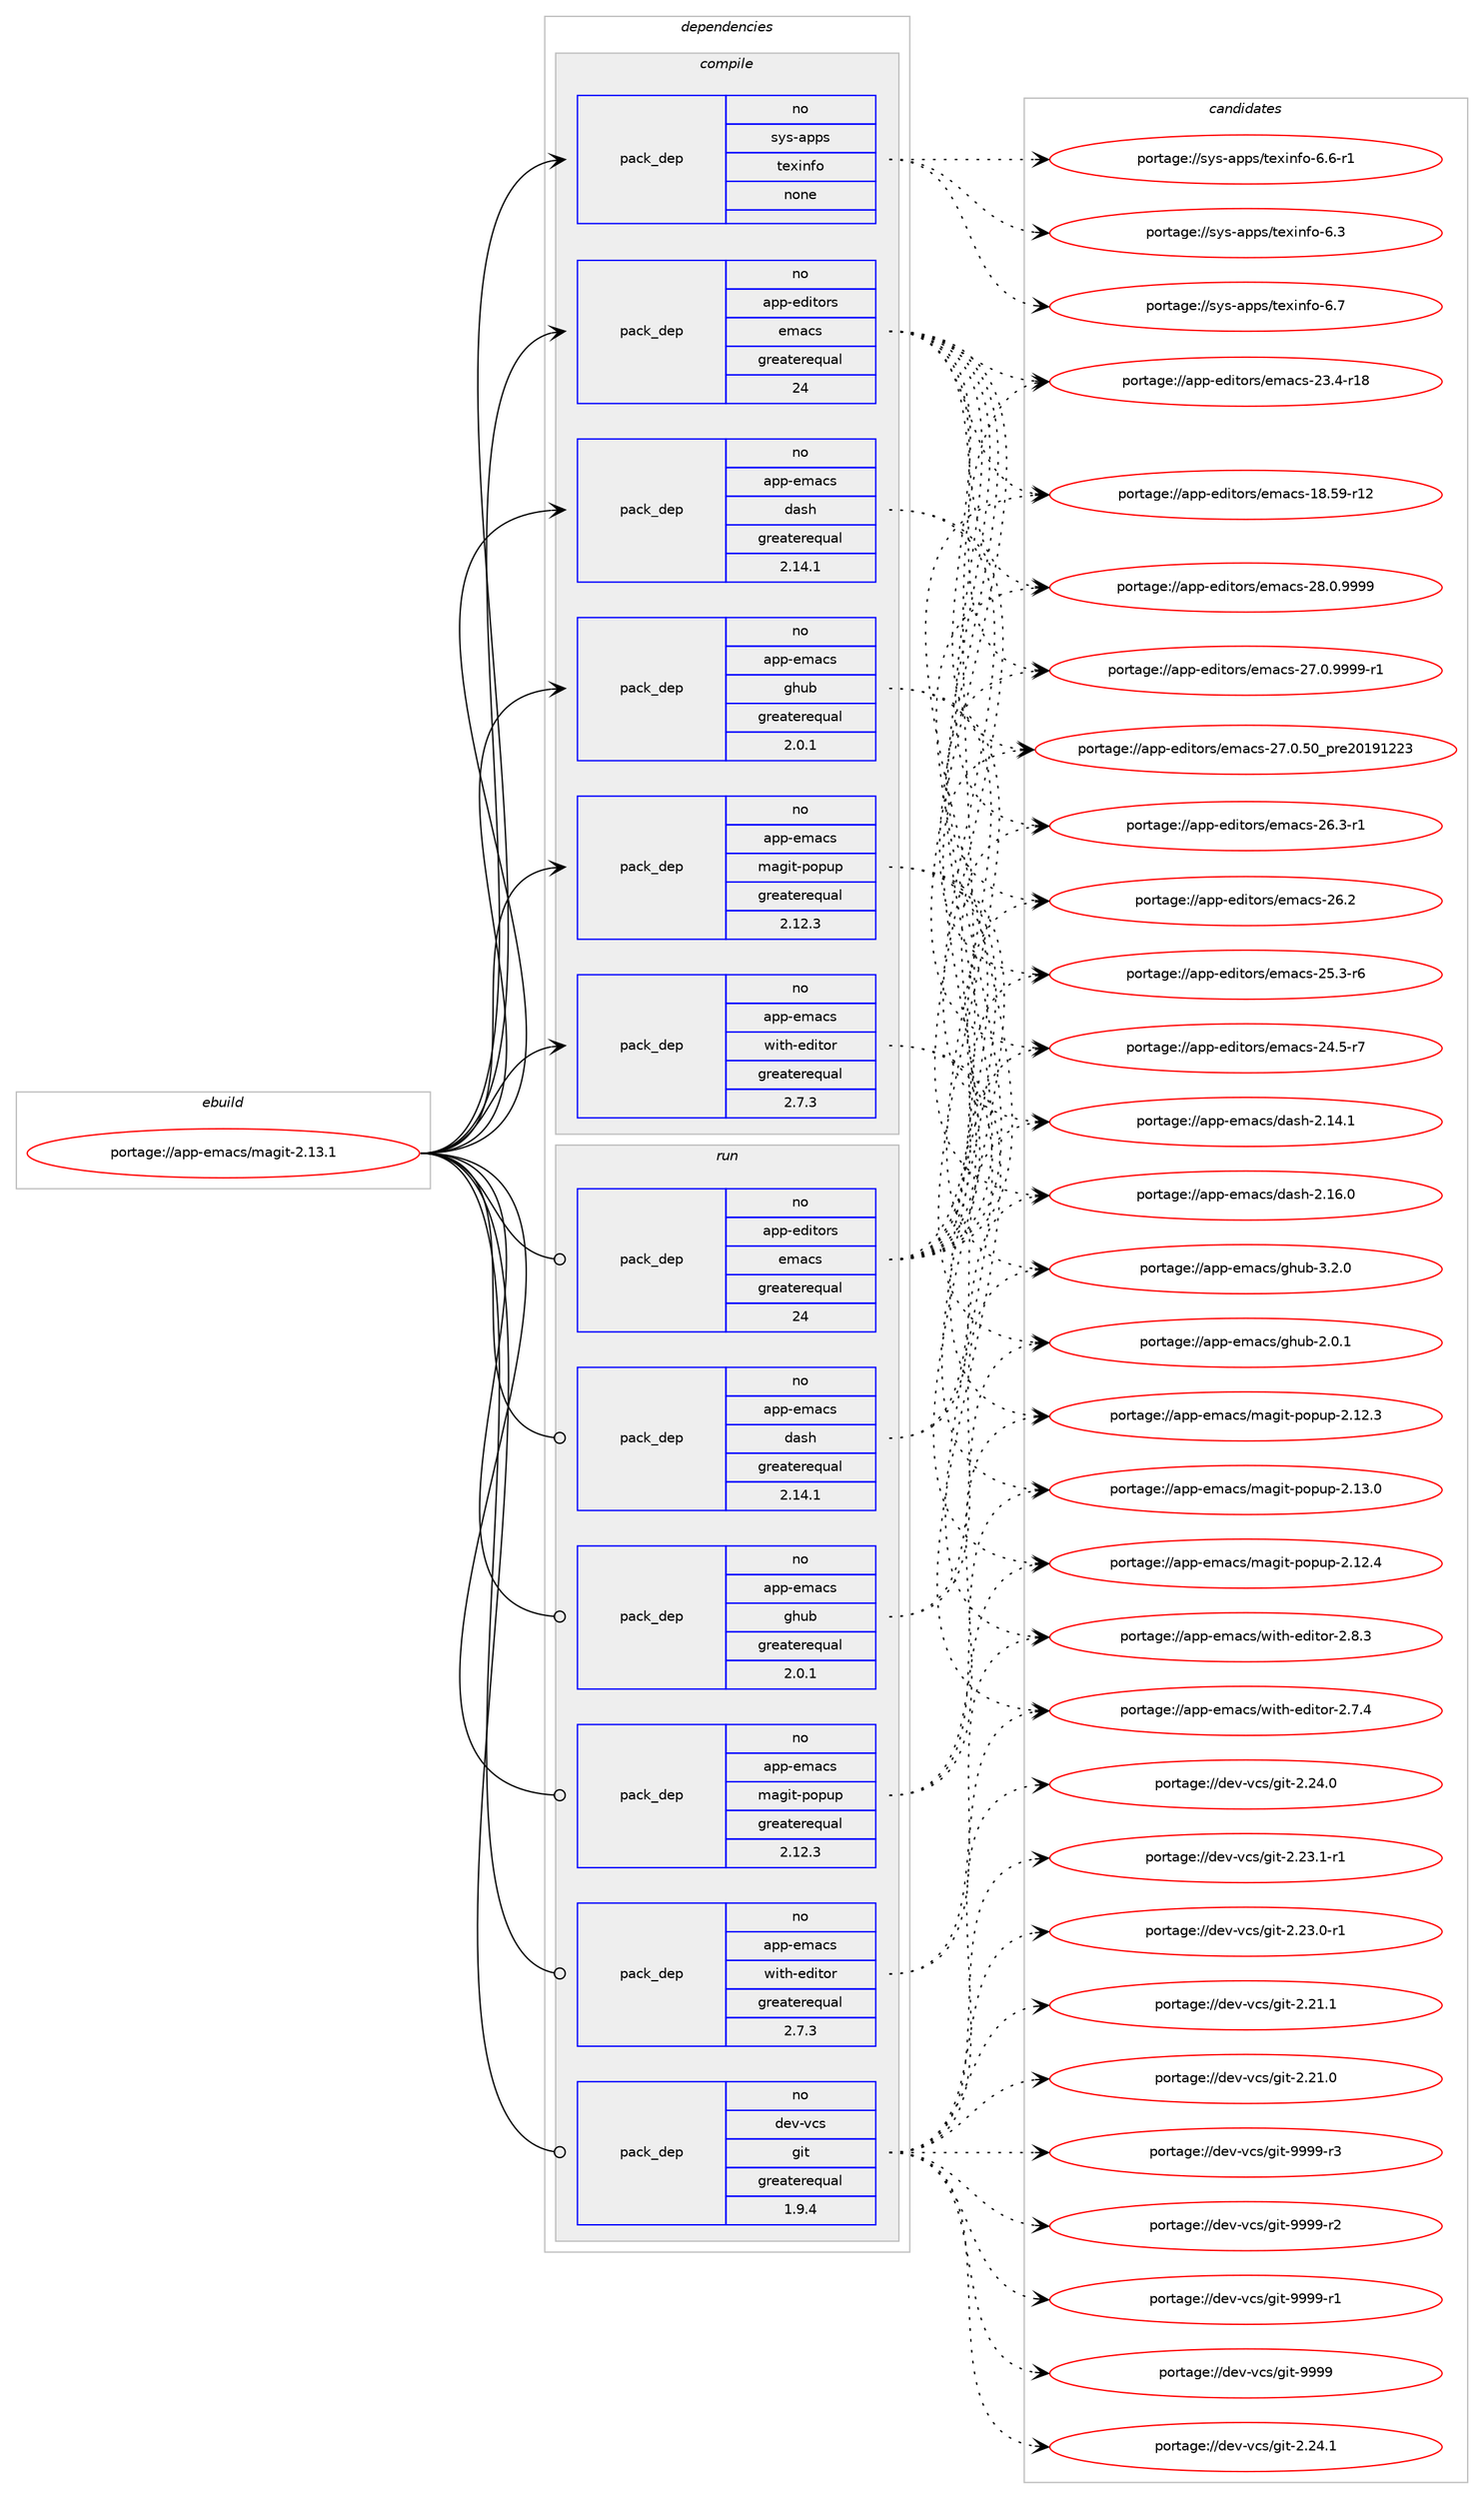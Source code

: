 digraph prolog {

# *************
# Graph options
# *************

newrank=true;
concentrate=true;
compound=true;
graph [rankdir=LR,fontname=Helvetica,fontsize=10,ranksep=1.5];#, ranksep=2.5, nodesep=0.2];
edge  [arrowhead=vee];
node  [fontname=Helvetica,fontsize=10];

# **********
# The ebuild
# **********

subgraph cluster_leftcol {
color=gray;
label=<<i>ebuild</i>>;
id [label="portage://app-emacs/magit-2.13.1", color=red, width=4, href="../app-emacs/magit-2.13.1.svg"];
}

# ****************
# The dependencies
# ****************

subgraph cluster_midcol {
color=gray;
label=<<i>dependencies</i>>;
subgraph cluster_compile {
fillcolor="#eeeeee";
style=filled;
label=<<i>compile</i>>;
subgraph pack476060 {
dependency633706 [label=<<TABLE BORDER="0" CELLBORDER="1" CELLSPACING="0" CELLPADDING="4" WIDTH="220"><TR><TD ROWSPAN="6" CELLPADDING="30">pack_dep</TD></TR><TR><TD WIDTH="110">no</TD></TR><TR><TD>app-editors</TD></TR><TR><TD>emacs</TD></TR><TR><TD>greaterequal</TD></TR><TR><TD>24</TD></TR></TABLE>>, shape=none, color=blue];
}
id:e -> dependency633706:w [weight=20,style="solid",arrowhead="vee"];
subgraph pack476061 {
dependency633707 [label=<<TABLE BORDER="0" CELLBORDER="1" CELLSPACING="0" CELLPADDING="4" WIDTH="220"><TR><TD ROWSPAN="6" CELLPADDING="30">pack_dep</TD></TR><TR><TD WIDTH="110">no</TD></TR><TR><TD>app-emacs</TD></TR><TR><TD>dash</TD></TR><TR><TD>greaterequal</TD></TR><TR><TD>2.14.1</TD></TR></TABLE>>, shape=none, color=blue];
}
id:e -> dependency633707:w [weight=20,style="solid",arrowhead="vee"];
subgraph pack476062 {
dependency633708 [label=<<TABLE BORDER="0" CELLBORDER="1" CELLSPACING="0" CELLPADDING="4" WIDTH="220"><TR><TD ROWSPAN="6" CELLPADDING="30">pack_dep</TD></TR><TR><TD WIDTH="110">no</TD></TR><TR><TD>app-emacs</TD></TR><TR><TD>ghub</TD></TR><TR><TD>greaterequal</TD></TR><TR><TD>2.0.1</TD></TR></TABLE>>, shape=none, color=blue];
}
id:e -> dependency633708:w [weight=20,style="solid",arrowhead="vee"];
subgraph pack476063 {
dependency633709 [label=<<TABLE BORDER="0" CELLBORDER="1" CELLSPACING="0" CELLPADDING="4" WIDTH="220"><TR><TD ROWSPAN="6" CELLPADDING="30">pack_dep</TD></TR><TR><TD WIDTH="110">no</TD></TR><TR><TD>app-emacs</TD></TR><TR><TD>magit-popup</TD></TR><TR><TD>greaterequal</TD></TR><TR><TD>2.12.3</TD></TR></TABLE>>, shape=none, color=blue];
}
id:e -> dependency633709:w [weight=20,style="solid",arrowhead="vee"];
subgraph pack476064 {
dependency633710 [label=<<TABLE BORDER="0" CELLBORDER="1" CELLSPACING="0" CELLPADDING="4" WIDTH="220"><TR><TD ROWSPAN="6" CELLPADDING="30">pack_dep</TD></TR><TR><TD WIDTH="110">no</TD></TR><TR><TD>app-emacs</TD></TR><TR><TD>with-editor</TD></TR><TR><TD>greaterequal</TD></TR><TR><TD>2.7.3</TD></TR></TABLE>>, shape=none, color=blue];
}
id:e -> dependency633710:w [weight=20,style="solid",arrowhead="vee"];
subgraph pack476065 {
dependency633711 [label=<<TABLE BORDER="0" CELLBORDER="1" CELLSPACING="0" CELLPADDING="4" WIDTH="220"><TR><TD ROWSPAN="6" CELLPADDING="30">pack_dep</TD></TR><TR><TD WIDTH="110">no</TD></TR><TR><TD>sys-apps</TD></TR><TR><TD>texinfo</TD></TR><TR><TD>none</TD></TR><TR><TD></TD></TR></TABLE>>, shape=none, color=blue];
}
id:e -> dependency633711:w [weight=20,style="solid",arrowhead="vee"];
}
subgraph cluster_compileandrun {
fillcolor="#eeeeee";
style=filled;
label=<<i>compile and run</i>>;
}
subgraph cluster_run {
fillcolor="#eeeeee";
style=filled;
label=<<i>run</i>>;
subgraph pack476066 {
dependency633712 [label=<<TABLE BORDER="0" CELLBORDER="1" CELLSPACING="0" CELLPADDING="4" WIDTH="220"><TR><TD ROWSPAN="6" CELLPADDING="30">pack_dep</TD></TR><TR><TD WIDTH="110">no</TD></TR><TR><TD>app-editors</TD></TR><TR><TD>emacs</TD></TR><TR><TD>greaterequal</TD></TR><TR><TD>24</TD></TR></TABLE>>, shape=none, color=blue];
}
id:e -> dependency633712:w [weight=20,style="solid",arrowhead="odot"];
subgraph pack476067 {
dependency633713 [label=<<TABLE BORDER="0" CELLBORDER="1" CELLSPACING="0" CELLPADDING="4" WIDTH="220"><TR><TD ROWSPAN="6" CELLPADDING="30">pack_dep</TD></TR><TR><TD WIDTH="110">no</TD></TR><TR><TD>app-emacs</TD></TR><TR><TD>dash</TD></TR><TR><TD>greaterequal</TD></TR><TR><TD>2.14.1</TD></TR></TABLE>>, shape=none, color=blue];
}
id:e -> dependency633713:w [weight=20,style="solid",arrowhead="odot"];
subgraph pack476068 {
dependency633714 [label=<<TABLE BORDER="0" CELLBORDER="1" CELLSPACING="0" CELLPADDING="4" WIDTH="220"><TR><TD ROWSPAN="6" CELLPADDING="30">pack_dep</TD></TR><TR><TD WIDTH="110">no</TD></TR><TR><TD>app-emacs</TD></TR><TR><TD>ghub</TD></TR><TR><TD>greaterequal</TD></TR><TR><TD>2.0.1</TD></TR></TABLE>>, shape=none, color=blue];
}
id:e -> dependency633714:w [weight=20,style="solid",arrowhead="odot"];
subgraph pack476069 {
dependency633715 [label=<<TABLE BORDER="0" CELLBORDER="1" CELLSPACING="0" CELLPADDING="4" WIDTH="220"><TR><TD ROWSPAN="6" CELLPADDING="30">pack_dep</TD></TR><TR><TD WIDTH="110">no</TD></TR><TR><TD>app-emacs</TD></TR><TR><TD>magit-popup</TD></TR><TR><TD>greaterequal</TD></TR><TR><TD>2.12.3</TD></TR></TABLE>>, shape=none, color=blue];
}
id:e -> dependency633715:w [weight=20,style="solid",arrowhead="odot"];
subgraph pack476070 {
dependency633716 [label=<<TABLE BORDER="0" CELLBORDER="1" CELLSPACING="0" CELLPADDING="4" WIDTH="220"><TR><TD ROWSPAN="6" CELLPADDING="30">pack_dep</TD></TR><TR><TD WIDTH="110">no</TD></TR><TR><TD>app-emacs</TD></TR><TR><TD>with-editor</TD></TR><TR><TD>greaterequal</TD></TR><TR><TD>2.7.3</TD></TR></TABLE>>, shape=none, color=blue];
}
id:e -> dependency633716:w [weight=20,style="solid",arrowhead="odot"];
subgraph pack476071 {
dependency633717 [label=<<TABLE BORDER="0" CELLBORDER="1" CELLSPACING="0" CELLPADDING="4" WIDTH="220"><TR><TD ROWSPAN="6" CELLPADDING="30">pack_dep</TD></TR><TR><TD WIDTH="110">no</TD></TR><TR><TD>dev-vcs</TD></TR><TR><TD>git</TD></TR><TR><TD>greaterequal</TD></TR><TR><TD>1.9.4</TD></TR></TABLE>>, shape=none, color=blue];
}
id:e -> dependency633717:w [weight=20,style="solid",arrowhead="odot"];
}
}

# **************
# The candidates
# **************

subgraph cluster_choices {
rank=same;
color=gray;
label=<<i>candidates</i>>;

subgraph choice476060 {
color=black;
nodesep=1;
choice971121124510110010511611111411547101109979911545505646484657575757 [label="portage://app-editors/emacs-28.0.9999", color=red, width=4,href="../app-editors/emacs-28.0.9999.svg"];
choice9711211245101100105116111114115471011099799115455055464846575757574511449 [label="portage://app-editors/emacs-27.0.9999-r1", color=red, width=4,href="../app-editors/emacs-27.0.9999-r1.svg"];
choice97112112451011001051161111141154710110997991154550554648465348951121141015048495749505051 [label="portage://app-editors/emacs-27.0.50_pre20191223", color=red, width=4,href="../app-editors/emacs-27.0.50_pre20191223.svg"];
choice971121124510110010511611111411547101109979911545505446514511449 [label="portage://app-editors/emacs-26.3-r1", color=red, width=4,href="../app-editors/emacs-26.3-r1.svg"];
choice97112112451011001051161111141154710110997991154550544650 [label="portage://app-editors/emacs-26.2", color=red, width=4,href="../app-editors/emacs-26.2.svg"];
choice971121124510110010511611111411547101109979911545505346514511454 [label="portage://app-editors/emacs-25.3-r6", color=red, width=4,href="../app-editors/emacs-25.3-r6.svg"];
choice971121124510110010511611111411547101109979911545505246534511455 [label="portage://app-editors/emacs-24.5-r7", color=red, width=4,href="../app-editors/emacs-24.5-r7.svg"];
choice97112112451011001051161111141154710110997991154550514652451144956 [label="portage://app-editors/emacs-23.4-r18", color=red, width=4,href="../app-editors/emacs-23.4-r18.svg"];
choice9711211245101100105116111114115471011099799115454956465357451144950 [label="portage://app-editors/emacs-18.59-r12", color=red, width=4,href="../app-editors/emacs-18.59-r12.svg"];
dependency633706:e -> choice971121124510110010511611111411547101109979911545505646484657575757:w [style=dotted,weight="100"];
dependency633706:e -> choice9711211245101100105116111114115471011099799115455055464846575757574511449:w [style=dotted,weight="100"];
dependency633706:e -> choice97112112451011001051161111141154710110997991154550554648465348951121141015048495749505051:w [style=dotted,weight="100"];
dependency633706:e -> choice971121124510110010511611111411547101109979911545505446514511449:w [style=dotted,weight="100"];
dependency633706:e -> choice97112112451011001051161111141154710110997991154550544650:w [style=dotted,weight="100"];
dependency633706:e -> choice971121124510110010511611111411547101109979911545505346514511454:w [style=dotted,weight="100"];
dependency633706:e -> choice971121124510110010511611111411547101109979911545505246534511455:w [style=dotted,weight="100"];
dependency633706:e -> choice97112112451011001051161111141154710110997991154550514652451144956:w [style=dotted,weight="100"];
dependency633706:e -> choice9711211245101100105116111114115471011099799115454956465357451144950:w [style=dotted,weight="100"];
}
subgraph choice476061 {
color=black;
nodesep=1;
choice97112112451011099799115471009711510445504649544648 [label="portage://app-emacs/dash-2.16.0", color=red, width=4,href="../app-emacs/dash-2.16.0.svg"];
choice97112112451011099799115471009711510445504649524649 [label="portage://app-emacs/dash-2.14.1", color=red, width=4,href="../app-emacs/dash-2.14.1.svg"];
dependency633707:e -> choice97112112451011099799115471009711510445504649544648:w [style=dotted,weight="100"];
dependency633707:e -> choice97112112451011099799115471009711510445504649524649:w [style=dotted,weight="100"];
}
subgraph choice476062 {
color=black;
nodesep=1;
choice971121124510110997991154710310411798455146504648 [label="portage://app-emacs/ghub-3.2.0", color=red, width=4,href="../app-emacs/ghub-3.2.0.svg"];
choice971121124510110997991154710310411798455046484649 [label="portage://app-emacs/ghub-2.0.1", color=red, width=4,href="../app-emacs/ghub-2.0.1.svg"];
dependency633708:e -> choice971121124510110997991154710310411798455146504648:w [style=dotted,weight="100"];
dependency633708:e -> choice971121124510110997991154710310411798455046484649:w [style=dotted,weight="100"];
}
subgraph choice476063 {
color=black;
nodesep=1;
choice9711211245101109979911547109971031051164511211111211711245504649514648 [label="portage://app-emacs/magit-popup-2.13.0", color=red, width=4,href="../app-emacs/magit-popup-2.13.0.svg"];
choice9711211245101109979911547109971031051164511211111211711245504649504652 [label="portage://app-emacs/magit-popup-2.12.4", color=red, width=4,href="../app-emacs/magit-popup-2.12.4.svg"];
choice9711211245101109979911547109971031051164511211111211711245504649504651 [label="portage://app-emacs/magit-popup-2.12.3", color=red, width=4,href="../app-emacs/magit-popup-2.12.3.svg"];
dependency633709:e -> choice9711211245101109979911547109971031051164511211111211711245504649514648:w [style=dotted,weight="100"];
dependency633709:e -> choice9711211245101109979911547109971031051164511211111211711245504649504652:w [style=dotted,weight="100"];
dependency633709:e -> choice9711211245101109979911547109971031051164511211111211711245504649504651:w [style=dotted,weight="100"];
}
subgraph choice476064 {
color=black;
nodesep=1;
choice971121124510110997991154711910511610445101100105116111114455046564651 [label="portage://app-emacs/with-editor-2.8.3", color=red, width=4,href="../app-emacs/with-editor-2.8.3.svg"];
choice971121124510110997991154711910511610445101100105116111114455046554652 [label="portage://app-emacs/with-editor-2.7.4", color=red, width=4,href="../app-emacs/with-editor-2.7.4.svg"];
dependency633710:e -> choice971121124510110997991154711910511610445101100105116111114455046564651:w [style=dotted,weight="100"];
dependency633710:e -> choice971121124510110997991154711910511610445101100105116111114455046554652:w [style=dotted,weight="100"];
}
subgraph choice476065 {
color=black;
nodesep=1;
choice11512111545971121121154711610112010511010211145544655 [label="portage://sys-apps/texinfo-6.7", color=red, width=4,href="../sys-apps/texinfo-6.7.svg"];
choice115121115459711211211547116101120105110102111455446544511449 [label="portage://sys-apps/texinfo-6.6-r1", color=red, width=4,href="../sys-apps/texinfo-6.6-r1.svg"];
choice11512111545971121121154711610112010511010211145544651 [label="portage://sys-apps/texinfo-6.3", color=red, width=4,href="../sys-apps/texinfo-6.3.svg"];
dependency633711:e -> choice11512111545971121121154711610112010511010211145544655:w [style=dotted,weight="100"];
dependency633711:e -> choice115121115459711211211547116101120105110102111455446544511449:w [style=dotted,weight="100"];
dependency633711:e -> choice11512111545971121121154711610112010511010211145544651:w [style=dotted,weight="100"];
}
subgraph choice476066 {
color=black;
nodesep=1;
choice971121124510110010511611111411547101109979911545505646484657575757 [label="portage://app-editors/emacs-28.0.9999", color=red, width=4,href="../app-editors/emacs-28.0.9999.svg"];
choice9711211245101100105116111114115471011099799115455055464846575757574511449 [label="portage://app-editors/emacs-27.0.9999-r1", color=red, width=4,href="../app-editors/emacs-27.0.9999-r1.svg"];
choice97112112451011001051161111141154710110997991154550554648465348951121141015048495749505051 [label="portage://app-editors/emacs-27.0.50_pre20191223", color=red, width=4,href="../app-editors/emacs-27.0.50_pre20191223.svg"];
choice971121124510110010511611111411547101109979911545505446514511449 [label="portage://app-editors/emacs-26.3-r1", color=red, width=4,href="../app-editors/emacs-26.3-r1.svg"];
choice97112112451011001051161111141154710110997991154550544650 [label="portage://app-editors/emacs-26.2", color=red, width=4,href="../app-editors/emacs-26.2.svg"];
choice971121124510110010511611111411547101109979911545505346514511454 [label="portage://app-editors/emacs-25.3-r6", color=red, width=4,href="../app-editors/emacs-25.3-r6.svg"];
choice971121124510110010511611111411547101109979911545505246534511455 [label="portage://app-editors/emacs-24.5-r7", color=red, width=4,href="../app-editors/emacs-24.5-r7.svg"];
choice97112112451011001051161111141154710110997991154550514652451144956 [label="portage://app-editors/emacs-23.4-r18", color=red, width=4,href="../app-editors/emacs-23.4-r18.svg"];
choice9711211245101100105116111114115471011099799115454956465357451144950 [label="portage://app-editors/emacs-18.59-r12", color=red, width=4,href="../app-editors/emacs-18.59-r12.svg"];
dependency633712:e -> choice971121124510110010511611111411547101109979911545505646484657575757:w [style=dotted,weight="100"];
dependency633712:e -> choice9711211245101100105116111114115471011099799115455055464846575757574511449:w [style=dotted,weight="100"];
dependency633712:e -> choice97112112451011001051161111141154710110997991154550554648465348951121141015048495749505051:w [style=dotted,weight="100"];
dependency633712:e -> choice971121124510110010511611111411547101109979911545505446514511449:w [style=dotted,weight="100"];
dependency633712:e -> choice97112112451011001051161111141154710110997991154550544650:w [style=dotted,weight="100"];
dependency633712:e -> choice971121124510110010511611111411547101109979911545505346514511454:w [style=dotted,weight="100"];
dependency633712:e -> choice971121124510110010511611111411547101109979911545505246534511455:w [style=dotted,weight="100"];
dependency633712:e -> choice97112112451011001051161111141154710110997991154550514652451144956:w [style=dotted,weight="100"];
dependency633712:e -> choice9711211245101100105116111114115471011099799115454956465357451144950:w [style=dotted,weight="100"];
}
subgraph choice476067 {
color=black;
nodesep=1;
choice97112112451011099799115471009711510445504649544648 [label="portage://app-emacs/dash-2.16.0", color=red, width=4,href="../app-emacs/dash-2.16.0.svg"];
choice97112112451011099799115471009711510445504649524649 [label="portage://app-emacs/dash-2.14.1", color=red, width=4,href="../app-emacs/dash-2.14.1.svg"];
dependency633713:e -> choice97112112451011099799115471009711510445504649544648:w [style=dotted,weight="100"];
dependency633713:e -> choice97112112451011099799115471009711510445504649524649:w [style=dotted,weight="100"];
}
subgraph choice476068 {
color=black;
nodesep=1;
choice971121124510110997991154710310411798455146504648 [label="portage://app-emacs/ghub-3.2.0", color=red, width=4,href="../app-emacs/ghub-3.2.0.svg"];
choice971121124510110997991154710310411798455046484649 [label="portage://app-emacs/ghub-2.0.1", color=red, width=4,href="../app-emacs/ghub-2.0.1.svg"];
dependency633714:e -> choice971121124510110997991154710310411798455146504648:w [style=dotted,weight="100"];
dependency633714:e -> choice971121124510110997991154710310411798455046484649:w [style=dotted,weight="100"];
}
subgraph choice476069 {
color=black;
nodesep=1;
choice9711211245101109979911547109971031051164511211111211711245504649514648 [label="portage://app-emacs/magit-popup-2.13.0", color=red, width=4,href="../app-emacs/magit-popup-2.13.0.svg"];
choice9711211245101109979911547109971031051164511211111211711245504649504652 [label="portage://app-emacs/magit-popup-2.12.4", color=red, width=4,href="../app-emacs/magit-popup-2.12.4.svg"];
choice9711211245101109979911547109971031051164511211111211711245504649504651 [label="portage://app-emacs/magit-popup-2.12.3", color=red, width=4,href="../app-emacs/magit-popup-2.12.3.svg"];
dependency633715:e -> choice9711211245101109979911547109971031051164511211111211711245504649514648:w [style=dotted,weight="100"];
dependency633715:e -> choice9711211245101109979911547109971031051164511211111211711245504649504652:w [style=dotted,weight="100"];
dependency633715:e -> choice9711211245101109979911547109971031051164511211111211711245504649504651:w [style=dotted,weight="100"];
}
subgraph choice476070 {
color=black;
nodesep=1;
choice971121124510110997991154711910511610445101100105116111114455046564651 [label="portage://app-emacs/with-editor-2.8.3", color=red, width=4,href="../app-emacs/with-editor-2.8.3.svg"];
choice971121124510110997991154711910511610445101100105116111114455046554652 [label="portage://app-emacs/with-editor-2.7.4", color=red, width=4,href="../app-emacs/with-editor-2.7.4.svg"];
dependency633716:e -> choice971121124510110997991154711910511610445101100105116111114455046564651:w [style=dotted,weight="100"];
dependency633716:e -> choice971121124510110997991154711910511610445101100105116111114455046554652:w [style=dotted,weight="100"];
}
subgraph choice476071 {
color=black;
nodesep=1;
choice10010111845118991154710310511645575757574511451 [label="portage://dev-vcs/git-9999-r3", color=red, width=4,href="../dev-vcs/git-9999-r3.svg"];
choice10010111845118991154710310511645575757574511450 [label="portage://dev-vcs/git-9999-r2", color=red, width=4,href="../dev-vcs/git-9999-r2.svg"];
choice10010111845118991154710310511645575757574511449 [label="portage://dev-vcs/git-9999-r1", color=red, width=4,href="../dev-vcs/git-9999-r1.svg"];
choice1001011184511899115471031051164557575757 [label="portage://dev-vcs/git-9999", color=red, width=4,href="../dev-vcs/git-9999.svg"];
choice10010111845118991154710310511645504650524649 [label="portage://dev-vcs/git-2.24.1", color=red, width=4,href="../dev-vcs/git-2.24.1.svg"];
choice10010111845118991154710310511645504650524648 [label="portage://dev-vcs/git-2.24.0", color=red, width=4,href="../dev-vcs/git-2.24.0.svg"];
choice100101118451189911547103105116455046505146494511449 [label="portage://dev-vcs/git-2.23.1-r1", color=red, width=4,href="../dev-vcs/git-2.23.1-r1.svg"];
choice100101118451189911547103105116455046505146484511449 [label="portage://dev-vcs/git-2.23.0-r1", color=red, width=4,href="../dev-vcs/git-2.23.0-r1.svg"];
choice10010111845118991154710310511645504650494649 [label="portage://dev-vcs/git-2.21.1", color=red, width=4,href="../dev-vcs/git-2.21.1.svg"];
choice10010111845118991154710310511645504650494648 [label="portage://dev-vcs/git-2.21.0", color=red, width=4,href="../dev-vcs/git-2.21.0.svg"];
dependency633717:e -> choice10010111845118991154710310511645575757574511451:w [style=dotted,weight="100"];
dependency633717:e -> choice10010111845118991154710310511645575757574511450:w [style=dotted,weight="100"];
dependency633717:e -> choice10010111845118991154710310511645575757574511449:w [style=dotted,weight="100"];
dependency633717:e -> choice1001011184511899115471031051164557575757:w [style=dotted,weight="100"];
dependency633717:e -> choice10010111845118991154710310511645504650524649:w [style=dotted,weight="100"];
dependency633717:e -> choice10010111845118991154710310511645504650524648:w [style=dotted,weight="100"];
dependency633717:e -> choice100101118451189911547103105116455046505146494511449:w [style=dotted,weight="100"];
dependency633717:e -> choice100101118451189911547103105116455046505146484511449:w [style=dotted,weight="100"];
dependency633717:e -> choice10010111845118991154710310511645504650494649:w [style=dotted,weight="100"];
dependency633717:e -> choice10010111845118991154710310511645504650494648:w [style=dotted,weight="100"];
}
}

}
